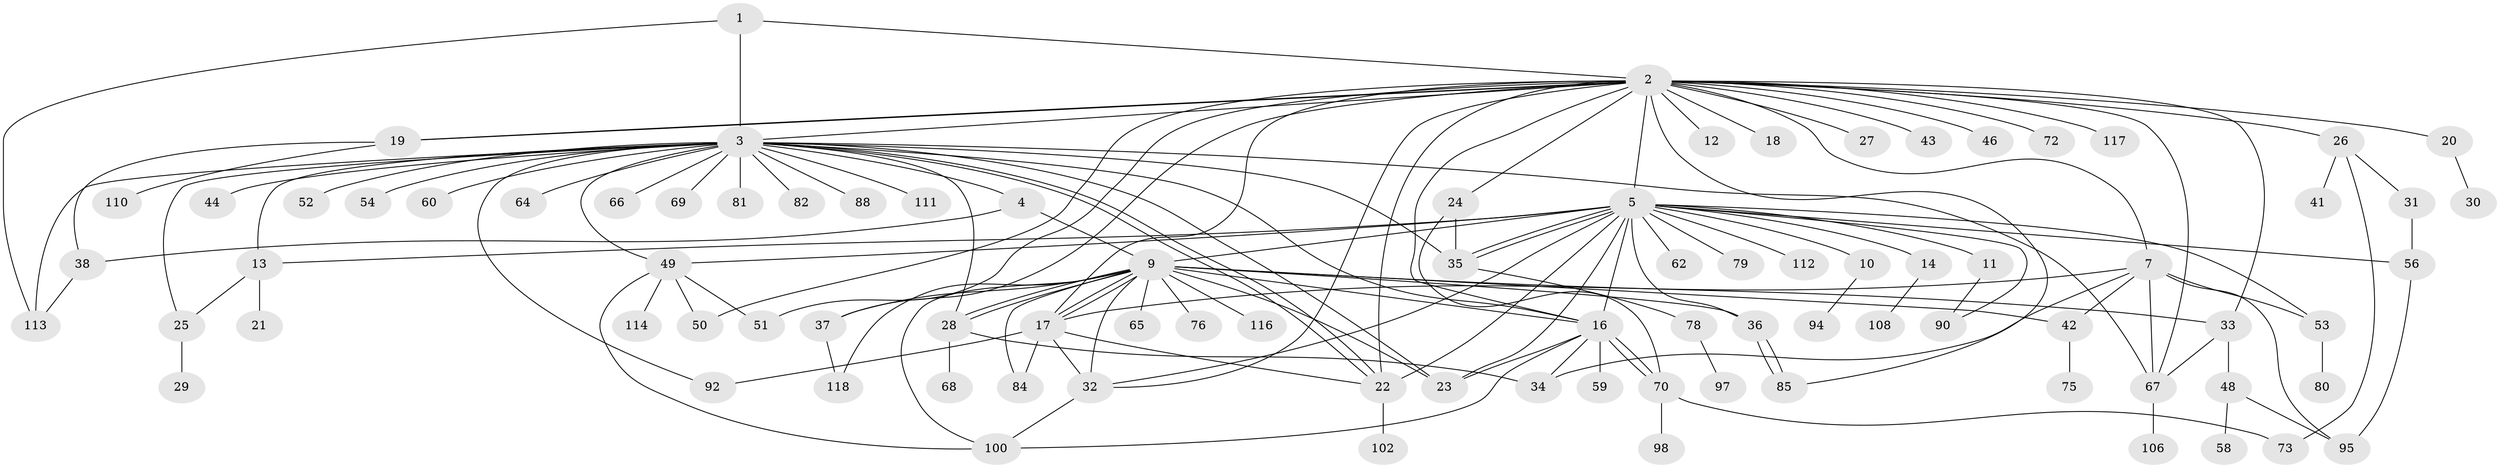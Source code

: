 // Generated by graph-tools (version 1.1) at 2025/51/02/27/25 19:51:56]
// undirected, 89 vertices, 145 edges
graph export_dot {
graph [start="1"]
  node [color=gray90,style=filled];
  1 [super="+45"];
  2 [super="+39"];
  3 [super="+8"];
  4 [super="+115"];
  5 [super="+6"];
  7 [super="+40"];
  9 [super="+15"];
  10;
  11;
  12;
  13;
  14 [super="+47"];
  16 [super="+119"];
  17 [super="+77"];
  18;
  19 [super="+109"];
  20;
  21;
  22;
  23 [super="+104"];
  24 [super="+87"];
  25;
  26;
  27;
  28 [super="+103"];
  29;
  30;
  31;
  32 [super="+55"];
  33;
  34 [super="+74"];
  35;
  36 [super="+61"];
  37 [super="+101"];
  38 [super="+93"];
  41;
  42 [super="+99"];
  43;
  44;
  46 [super="+83"];
  48;
  49 [super="+91"];
  50;
  51;
  52;
  53 [super="+57"];
  54;
  56 [super="+63"];
  58;
  59;
  60;
  62 [super="+89"];
  64;
  65;
  66;
  67;
  68;
  69;
  70 [super="+71"];
  72;
  73 [super="+86"];
  75;
  76;
  78 [super="+120"];
  79;
  80;
  81;
  82;
  84;
  85 [super="+107"];
  88;
  90 [super="+105"];
  92;
  94;
  95 [super="+96"];
  97;
  98;
  100;
  102;
  106;
  108;
  110;
  111;
  112;
  113;
  114;
  116;
  117;
  118;
  1 -- 2;
  1 -- 3;
  1 -- 113;
  2 -- 3;
  2 -- 5;
  2 -- 7;
  2 -- 12;
  2 -- 16;
  2 -- 17;
  2 -- 18;
  2 -- 19;
  2 -- 19;
  2 -- 20;
  2 -- 22;
  2 -- 24;
  2 -- 26;
  2 -- 27;
  2 -- 33;
  2 -- 37;
  2 -- 43;
  2 -- 46;
  2 -- 50;
  2 -- 51;
  2 -- 67;
  2 -- 72;
  2 -- 117;
  2 -- 32;
  2 -- 85;
  3 -- 4;
  3 -- 13 [weight=2];
  3 -- 22;
  3 -- 22;
  3 -- 25;
  3 -- 28;
  3 -- 35 [weight=2];
  3 -- 54;
  3 -- 60;
  3 -- 64;
  3 -- 67;
  3 -- 81;
  3 -- 88;
  3 -- 113;
  3 -- 66;
  3 -- 69;
  3 -- 44;
  3 -- 111;
  3 -- 16;
  3 -- 49;
  3 -- 82;
  3 -- 52;
  3 -- 92;
  3 -- 23;
  4 -- 9;
  4 -- 38;
  5 -- 9;
  5 -- 10;
  5 -- 11;
  5 -- 14;
  5 -- 16;
  5 -- 22;
  5 -- 32;
  5 -- 35;
  5 -- 35;
  5 -- 36;
  5 -- 49;
  5 -- 53;
  5 -- 62;
  5 -- 79;
  5 -- 90;
  5 -- 112;
  5 -- 13;
  5 -- 56;
  5 -- 23;
  7 -- 34;
  7 -- 42;
  7 -- 67;
  7 -- 95;
  7 -- 17;
  7 -- 53;
  9 -- 17;
  9 -- 17;
  9 -- 28;
  9 -- 28;
  9 -- 33;
  9 -- 37 [weight=2];
  9 -- 42;
  9 -- 65;
  9 -- 76;
  9 -- 100;
  9 -- 116;
  9 -- 118;
  9 -- 16;
  9 -- 84;
  9 -- 23;
  9 -- 36;
  9 -- 32;
  10 -- 94;
  11 -- 90;
  13 -- 21;
  13 -- 25;
  14 -- 108;
  16 -- 59;
  16 -- 70;
  16 -- 70;
  16 -- 100;
  16 -- 23;
  16 -- 34;
  17 -- 22;
  17 -- 84;
  17 -- 92;
  17 -- 32;
  19 -- 110;
  19 -- 38;
  20 -- 30;
  22 -- 102;
  24 -- 70;
  24 -- 35;
  25 -- 29;
  26 -- 31;
  26 -- 41;
  26 -- 73;
  28 -- 34;
  28 -- 68;
  31 -- 56;
  32 -- 100;
  33 -- 48;
  33 -- 67;
  35 -- 78;
  36 -- 85;
  36 -- 85;
  37 -- 118;
  38 -- 113;
  42 -- 75;
  48 -- 58;
  48 -- 95;
  49 -- 50;
  49 -- 51;
  49 -- 100;
  49 -- 114;
  53 -- 80;
  56 -- 95;
  67 -- 106;
  70 -- 73;
  70 -- 98;
  78 -- 97;
}
